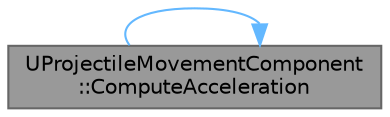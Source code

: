 digraph "UProjectileMovementComponent::ComputeAcceleration"
{
 // INTERACTIVE_SVG=YES
 // LATEX_PDF_SIZE
  bgcolor="transparent";
  edge [fontname=Helvetica,fontsize=10,labelfontname=Helvetica,labelfontsize=10];
  node [fontname=Helvetica,fontsize=10,shape=box,height=0.2,width=0.4];
  rankdir="LR";
  Node1 [id="Node000001",label="UProjectileMovementComponent\l::ComputeAcceleration",height=0.2,width=0.4,color="gray40", fillcolor="grey60", style="filled", fontcolor="black",tooltip="Compute the acceleration that will be applied."];
  Node1 -> Node1 [id="edge1_Node000001_Node000001",color="steelblue1",style="solid",tooltip=" "];
}
